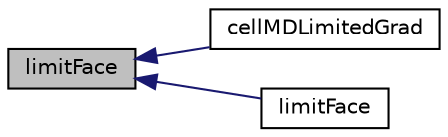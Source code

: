 digraph "limitFace"
{
  bgcolor="transparent";
  edge [fontname="Helvetica",fontsize="10",labelfontname="Helvetica",labelfontsize="10"];
  node [fontname="Helvetica",fontsize="10",shape=record];
  rankdir="LR";
  Node1 [label="limitFace",height=0.2,width=0.4,color="black", fillcolor="grey75", style="filled", fontcolor="black"];
  Node1 -> Node2 [dir="back",color="midnightblue",fontsize="10",style="solid",fontname="Helvetica"];
  Node2 [label="cellMDLimitedGrad",height=0.2,width=0.4,color="black",URL="$a00216.html#a4df8c16130d4861528fde30b134a4602",tooltip="Construct from mesh and schemeData. "];
  Node1 -> Node3 [dir="back",color="midnightblue",fontsize="10",style="solid",fontname="Helvetica"];
  Node3 [label="limitFace",height=0.2,width=0.4,color="black",URL="$a00216.html#a6b3cd94d0731ce03df954664d4101f43"];
}
